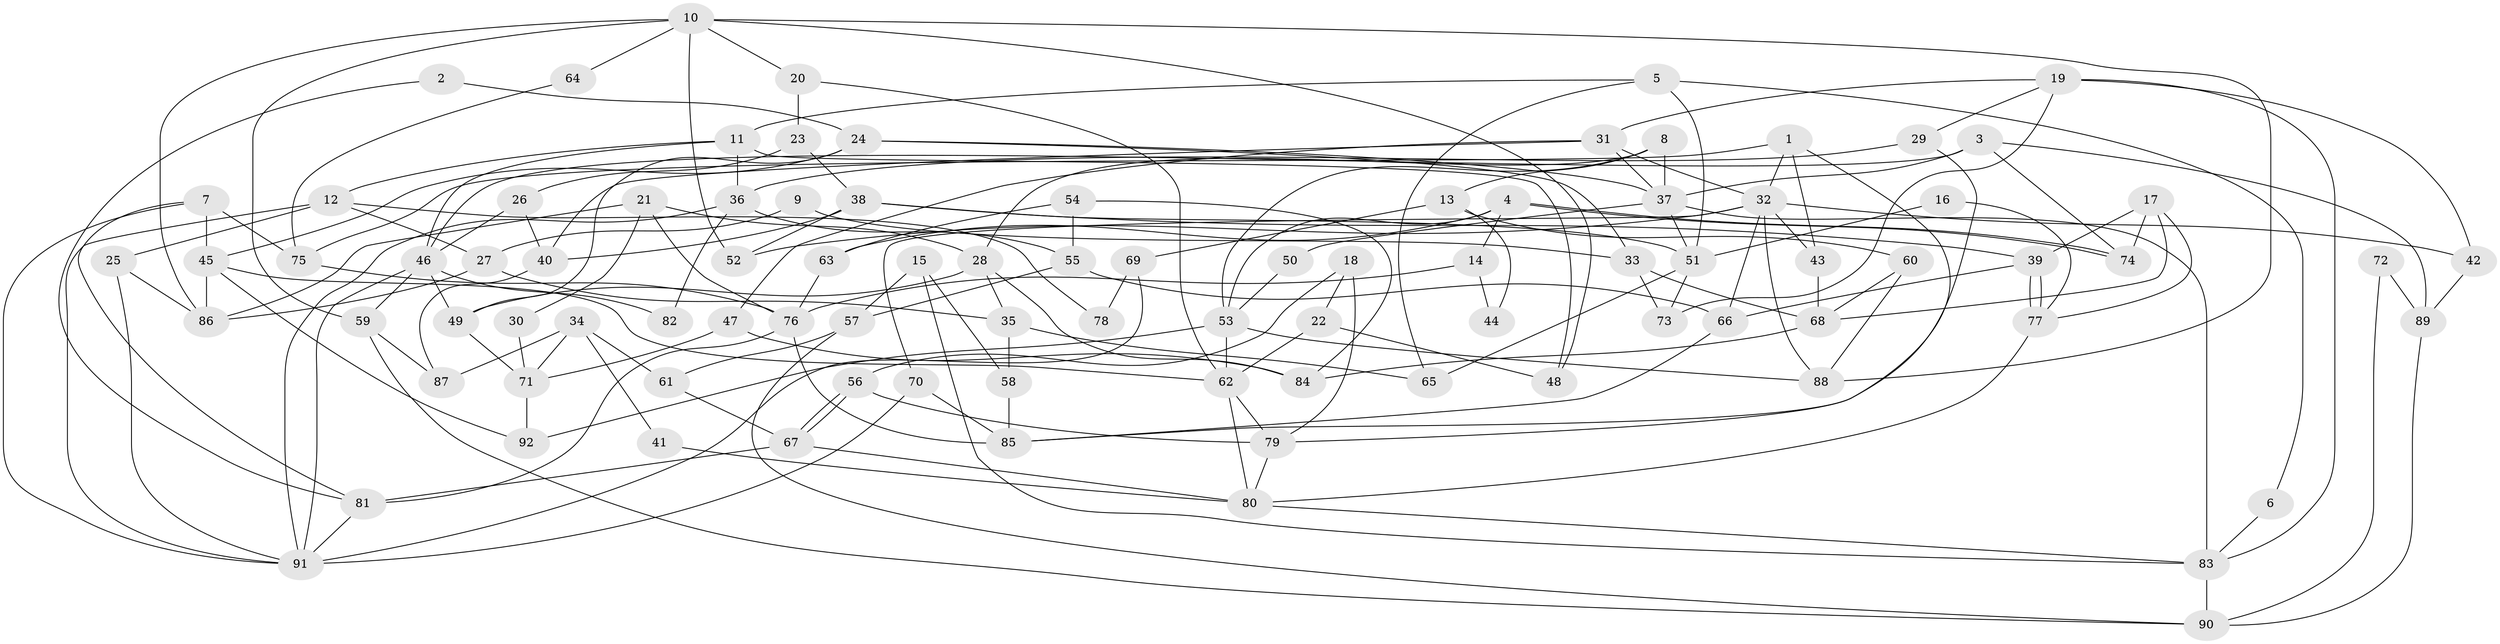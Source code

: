 // Generated by graph-tools (version 1.1) at 2025/02/03/09/25 03:02:11]
// undirected, 92 vertices, 184 edges
graph export_dot {
graph [start="1"]
  node [color=gray90,style=filled];
  1;
  2;
  3;
  4;
  5;
  6;
  7;
  8;
  9;
  10;
  11;
  12;
  13;
  14;
  15;
  16;
  17;
  18;
  19;
  20;
  21;
  22;
  23;
  24;
  25;
  26;
  27;
  28;
  29;
  30;
  31;
  32;
  33;
  34;
  35;
  36;
  37;
  38;
  39;
  40;
  41;
  42;
  43;
  44;
  45;
  46;
  47;
  48;
  49;
  50;
  51;
  52;
  53;
  54;
  55;
  56;
  57;
  58;
  59;
  60;
  61;
  62;
  63;
  64;
  65;
  66;
  67;
  68;
  69;
  70;
  71;
  72;
  73;
  74;
  75;
  76;
  77;
  78;
  79;
  80;
  81;
  82;
  83;
  84;
  85;
  86;
  87;
  88;
  89;
  90;
  91;
  92;
  1 -- 79;
  1 -- 32;
  1 -- 43;
  1 -- 75;
  2 -- 24;
  2 -- 81;
  3 -- 46;
  3 -- 37;
  3 -- 74;
  3 -- 89;
  4 -- 74;
  4 -- 74;
  4 -- 63;
  4 -- 14;
  4 -- 53;
  5 -- 65;
  5 -- 11;
  5 -- 6;
  5 -- 51;
  6 -- 83;
  7 -- 45;
  7 -- 91;
  7 -- 75;
  7 -- 81;
  8 -- 28;
  8 -- 53;
  8 -- 13;
  8 -- 37;
  9 -- 27;
  9 -- 33;
  10 -- 48;
  10 -- 52;
  10 -- 20;
  10 -- 59;
  10 -- 64;
  10 -- 86;
  10 -- 88;
  11 -- 46;
  11 -- 12;
  11 -- 36;
  11 -- 48;
  12 -- 91;
  12 -- 25;
  12 -- 27;
  12 -- 78;
  13 -- 60;
  13 -- 44;
  13 -- 69;
  14 -- 76;
  14 -- 44;
  15 -- 57;
  15 -- 58;
  15 -- 83;
  16 -- 77;
  16 -- 51;
  17 -- 74;
  17 -- 77;
  17 -- 39;
  17 -- 68;
  18 -- 56;
  18 -- 79;
  18 -- 22;
  19 -- 83;
  19 -- 29;
  19 -- 31;
  19 -- 42;
  19 -- 73;
  20 -- 23;
  20 -- 62;
  21 -- 76;
  21 -- 86;
  21 -- 28;
  21 -- 30;
  22 -- 62;
  22 -- 48;
  23 -- 38;
  23 -- 26;
  24 -- 37;
  24 -- 33;
  24 -- 45;
  24 -- 49;
  25 -- 91;
  25 -- 86;
  26 -- 40;
  26 -- 46;
  27 -- 86;
  27 -- 35;
  28 -- 84;
  28 -- 35;
  28 -- 49;
  29 -- 85;
  29 -- 36;
  30 -- 71;
  31 -- 32;
  31 -- 37;
  31 -- 40;
  31 -- 47;
  32 -- 42;
  32 -- 88;
  32 -- 43;
  32 -- 52;
  32 -- 66;
  32 -- 70;
  33 -- 73;
  33 -- 68;
  34 -- 71;
  34 -- 87;
  34 -- 41;
  34 -- 61;
  35 -- 58;
  35 -- 65;
  36 -- 91;
  36 -- 55;
  36 -- 82;
  37 -- 50;
  37 -- 51;
  37 -- 83;
  38 -- 39;
  38 -- 51;
  38 -- 40;
  38 -- 52;
  39 -- 77;
  39 -- 77;
  39 -- 66;
  40 -- 87;
  41 -- 80;
  42 -- 89;
  43 -- 68;
  45 -- 62;
  45 -- 86;
  45 -- 92;
  46 -- 49;
  46 -- 91;
  46 -- 59;
  46 -- 82;
  47 -- 71;
  47 -- 84;
  49 -- 71;
  50 -- 53;
  51 -- 65;
  51 -- 73;
  53 -- 62;
  53 -- 88;
  53 -- 92;
  54 -- 55;
  54 -- 84;
  54 -- 63;
  55 -- 66;
  55 -- 57;
  56 -- 79;
  56 -- 67;
  56 -- 67;
  57 -- 90;
  57 -- 61;
  58 -- 85;
  59 -- 87;
  59 -- 90;
  60 -- 68;
  60 -- 88;
  61 -- 67;
  62 -- 80;
  62 -- 79;
  63 -- 76;
  64 -- 75;
  66 -- 85;
  67 -- 80;
  67 -- 81;
  68 -- 84;
  69 -- 91;
  69 -- 78;
  70 -- 85;
  70 -- 91;
  71 -- 92;
  72 -- 89;
  72 -- 90;
  75 -- 76;
  76 -- 81;
  76 -- 85;
  77 -- 80;
  79 -- 80;
  80 -- 83;
  81 -- 91;
  83 -- 90;
  89 -- 90;
}
